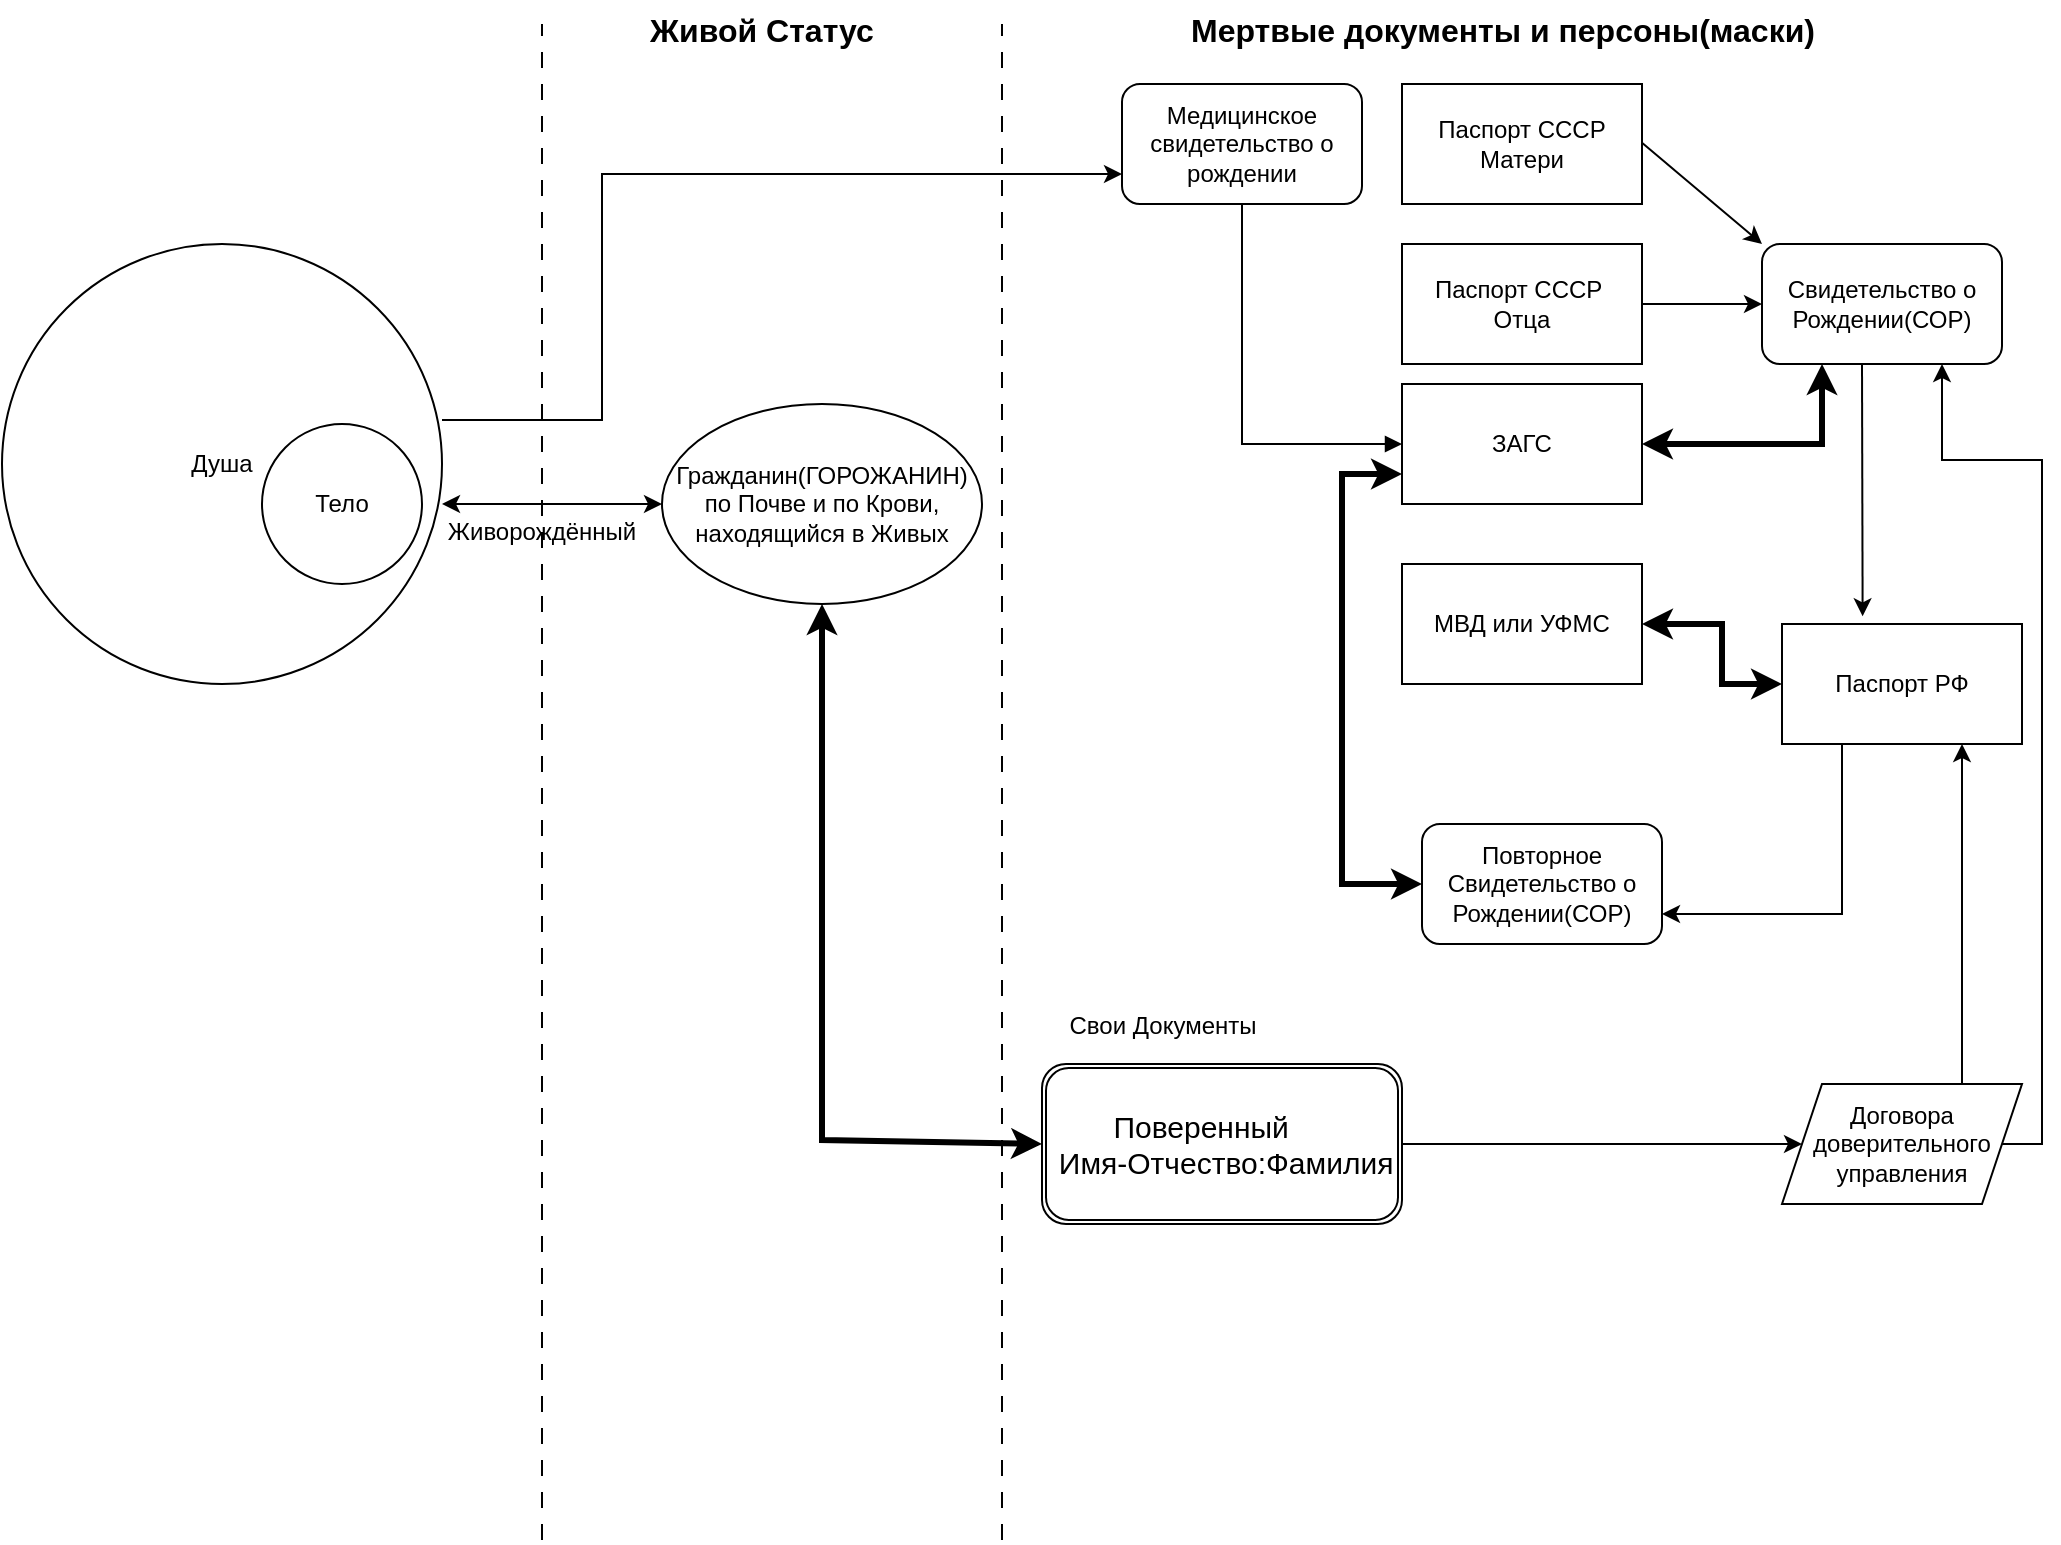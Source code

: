<mxfile version="21.2.9" type="github">
  <diagram name="Страница 1" id="bMrQ0MzoH_sZkKh2n9hR">
    <mxGraphModel dx="994" dy="541" grid="1" gridSize="10" guides="1" tooltips="1" connect="1" arrows="1" fold="1" page="1" pageScale="1" pageWidth="1169" pageHeight="827" math="0" shadow="0">
      <root>
        <mxCell id="0" />
        <mxCell id="1" parent="0" />
        <mxCell id="cwWUCkyU1rJAub2ugfKa-1" value="Душа" style="ellipse;whiteSpace=wrap;html=1;aspect=fixed;" parent="1" vertex="1">
          <mxGeometry x="60" y="152" width="220" height="220" as="geometry" />
        </mxCell>
        <mxCell id="cwWUCkyU1rJAub2ugfKa-5" value="Тело" style="ellipse;whiteSpace=wrap;html=1;aspect=fixed;align=center;verticalAlign=middle;labelBackgroundColor=default;labelBorderColor=none;" parent="1" vertex="1">
          <mxGeometry x="190" y="242" width="80" height="80" as="geometry" />
        </mxCell>
        <mxCell id="cwWUCkyU1rJAub2ugfKa-6" value="" style="endArrow=none;html=1;rounded=0;dashed=1;dashPattern=8 8;" parent="1" edge="1">
          <mxGeometry width="50" height="50" relative="1" as="geometry">
            <mxPoint x="330" y="800" as="sourcePoint" />
            <mxPoint x="330" y="42" as="targetPoint" />
          </mxGeometry>
        </mxCell>
        <mxCell id="cwWUCkyU1rJAub2ugfKa-7" value="" style="endArrow=classic;startArrow=classic;html=1;rounded=0;entryX=0;entryY=0.5;entryDx=0;entryDy=0;" parent="1" target="cwWUCkyU1rJAub2ugfKa-13" edge="1">
          <mxGeometry width="50" height="50" relative="1" as="geometry">
            <mxPoint x="280" y="282" as="sourcePoint" />
            <mxPoint x="400" y="282" as="targetPoint" />
          </mxGeometry>
        </mxCell>
        <mxCell id="cwWUCkyU1rJAub2ugfKa-10" value="Живорождённый" style="text;html=1;strokeColor=none;fillColor=none;align=center;verticalAlign=middle;whiteSpace=wrap;rounded=0;" parent="1" vertex="1">
          <mxGeometry x="300" y="281" width="60" height="30" as="geometry" />
        </mxCell>
        <mxCell id="cwWUCkyU1rJAub2ugfKa-13" value="Гражданин(ГОРОЖАНИН) по Почве и по Крови, находящийся в Живых" style="ellipse;whiteSpace=wrap;html=1;" parent="1" vertex="1">
          <mxGeometry x="390" y="232" width="160" height="100" as="geometry" />
        </mxCell>
        <mxCell id="cwWUCkyU1rJAub2ugfKa-14" value="" style="endArrow=none;html=1;rounded=0;dashed=1;dashPattern=8 8;" parent="1" edge="1">
          <mxGeometry width="50" height="50" relative="1" as="geometry">
            <mxPoint x="560" y="800" as="sourcePoint" />
            <mxPoint x="560" y="42" as="targetPoint" />
          </mxGeometry>
        </mxCell>
        <mxCell id="cwWUCkyU1rJAub2ugfKa-16" value="Паспорт РФ" style="rounded=0;whiteSpace=wrap;html=1;" parent="1" vertex="1">
          <mxGeometry x="950" y="342" width="120" height="60" as="geometry" />
        </mxCell>
        <mxCell id="cwWUCkyU1rJAub2ugfKa-17" value="Свидетельство о Рождении(СОР)" style="rounded=1;whiteSpace=wrap;html=1;" parent="1" vertex="1">
          <mxGeometry x="940" y="152" width="120" height="60" as="geometry" />
        </mxCell>
        <mxCell id="cwWUCkyU1rJAub2ugfKa-18" value="Паспорт СССР Матери" style="rounded=0;whiteSpace=wrap;html=1;" parent="1" vertex="1">
          <mxGeometry x="760" y="72" width="120" height="60" as="geometry" />
        </mxCell>
        <mxCell id="cwWUCkyU1rJAub2ugfKa-19" value="Паспорт СССР&amp;nbsp; Отца" style="rounded=0;whiteSpace=wrap;html=1;" parent="1" vertex="1">
          <mxGeometry x="760" y="152" width="120" height="60" as="geometry" />
        </mxCell>
        <mxCell id="cwWUCkyU1rJAub2ugfKa-20" value="ЗАГС" style="rounded=0;whiteSpace=wrap;html=1;" parent="1" vertex="1">
          <mxGeometry x="760" y="222" width="120" height="60" as="geometry" />
        </mxCell>
        <mxCell id="cwWUCkyU1rJAub2ugfKa-21" value="" style="endArrow=classic;startArrow=none;html=1;rounded=0;entryX=0;entryY=0;entryDx=0;entryDy=0;startFill=0;" parent="1" target="cwWUCkyU1rJAub2ugfKa-17" edge="1">
          <mxGeometry width="50" height="50" relative="1" as="geometry">
            <mxPoint x="880" y="101.37" as="sourcePoint" />
            <mxPoint x="990" y="101.37" as="targetPoint" />
          </mxGeometry>
        </mxCell>
        <mxCell id="cwWUCkyU1rJAub2ugfKa-22" value="" style="endArrow=classic;startArrow=classic;html=1;rounded=0;entryX=0.25;entryY=1;entryDx=0;entryDy=0;exitX=1;exitY=0.5;exitDx=0;exitDy=0;strokeWidth=3;" parent="1" source="cwWUCkyU1rJAub2ugfKa-20" target="cwWUCkyU1rJAub2ugfKa-17" edge="1">
          <mxGeometry width="50" height="50" relative="1" as="geometry">
            <mxPoint x="890" y="111.37" as="sourcePoint" />
            <mxPoint x="950" y="162" as="targetPoint" />
            <Array as="points">
              <mxPoint x="970" y="252" />
            </Array>
          </mxGeometry>
        </mxCell>
        <mxCell id="cwWUCkyU1rJAub2ugfKa-23" value="" style="endArrow=classic;startArrow=none;html=1;rounded=0;entryX=0;entryY=0.5;entryDx=0;entryDy=0;exitX=1;exitY=0.5;exitDx=0;exitDy=0;startFill=0;" parent="1" source="cwWUCkyU1rJAub2ugfKa-19" target="cwWUCkyU1rJAub2ugfKa-17" edge="1">
          <mxGeometry width="50" height="50" relative="1" as="geometry">
            <mxPoint x="900" y="121.37" as="sourcePoint" />
            <mxPoint x="960" y="172" as="targetPoint" />
          </mxGeometry>
        </mxCell>
        <mxCell id="cwWUCkyU1rJAub2ugfKa-24" value="" style="endArrow=classic;startArrow=none;html=1;rounded=0;entryX=0.336;entryY=-0.064;entryDx=0;entryDy=0;startFill=0;entryPerimeter=0;" parent="1" target="cwWUCkyU1rJAub2ugfKa-16" edge="1">
          <mxGeometry width="50" height="50" relative="1" as="geometry">
            <mxPoint x="990" y="212" as="sourcePoint" />
            <mxPoint x="1050" y="262.63" as="targetPoint" />
          </mxGeometry>
        </mxCell>
        <mxCell id="cwWUCkyU1rJAub2ugfKa-25" value="Повторное Свидетельство о Рождении(СОР)" style="rounded=1;whiteSpace=wrap;html=1;" parent="1" vertex="1">
          <mxGeometry x="770" y="442" width="120" height="60" as="geometry" />
        </mxCell>
        <mxCell id="cwWUCkyU1rJAub2ugfKa-26" value="" style="endArrow=classic;startArrow=none;html=1;rounded=0;startFill=0;exitX=0.25;exitY=1;exitDx=0;exitDy=0;entryX=1;entryY=0.75;entryDx=0;entryDy=0;" parent="1" source="cwWUCkyU1rJAub2ugfKa-16" target="cwWUCkyU1rJAub2ugfKa-25" edge="1">
          <mxGeometry width="50" height="50" relative="1" as="geometry">
            <mxPoint x="1000" y="222" as="sourcePoint" />
            <mxPoint x="920" y="550" as="targetPoint" />
            <Array as="points">
              <mxPoint x="980" y="487" />
            </Array>
          </mxGeometry>
        </mxCell>
        <mxCell id="cwWUCkyU1rJAub2ugfKa-27" value="" style="endArrow=classic;startArrow=classic;html=1;rounded=0;strokeWidth=3;exitX=0;exitY=0.5;exitDx=0;exitDy=0;entryX=0;entryY=0.75;entryDx=0;entryDy=0;" parent="1" source="cwWUCkyU1rJAub2ugfKa-25" target="cwWUCkyU1rJAub2ugfKa-20" edge="1">
          <mxGeometry width="50" height="50" relative="1" as="geometry">
            <mxPoint x="833" y="442" as="sourcePoint" />
            <mxPoint x="720" y="262" as="targetPoint" />
            <Array as="points">
              <mxPoint x="730" y="472" />
              <mxPoint x="730" y="267" />
            </Array>
          </mxGeometry>
        </mxCell>
        <mxCell id="cwWUCkyU1rJAub2ugfKa-29" value="Медицинское свидетельство о рождении" style="rounded=1;whiteSpace=wrap;html=1;" parent="1" vertex="1">
          <mxGeometry x="620" y="72" width="120" height="60" as="geometry" />
        </mxCell>
        <mxCell id="cwWUCkyU1rJAub2ugfKa-30" value="" style="endArrow=classic;html=1;rounded=0;entryX=0;entryY=0.75;entryDx=0;entryDy=0;" parent="1" target="cwWUCkyU1rJAub2ugfKa-29" edge="1">
          <mxGeometry width="50" height="50" relative="1" as="geometry">
            <mxPoint x="280" y="240" as="sourcePoint" />
            <mxPoint x="550" y="252" as="targetPoint" />
            <Array as="points">
              <mxPoint x="360" y="240" />
              <mxPoint x="360" y="117" />
            </Array>
          </mxGeometry>
        </mxCell>
        <mxCell id="cwWUCkyU1rJAub2ugfKa-31" value="Живой Статус" style="text;html=1;strokeColor=none;fillColor=none;align=center;verticalAlign=middle;whiteSpace=wrap;rounded=0;fontSize=16;fontStyle=1" parent="1" vertex="1">
          <mxGeometry x="360" y="30" width="160" height="30" as="geometry" />
        </mxCell>
        <mxCell id="cwWUCkyU1rJAub2ugfKa-32" value="Мертвые документы и персоны(маски)" style="text;html=1;align=center;verticalAlign=middle;resizable=0;points=[];autosize=1;strokeColor=none;fillColor=none;fontSize=16;fontStyle=1" parent="1" vertex="1">
          <mxGeometry x="640" y="30" width="340" height="30" as="geometry" />
        </mxCell>
        <mxCell id="cwWUCkyU1rJAub2ugfKa-33" value="" style="endArrow=none;startArrow=block;html=1;rounded=0;entryX=0.5;entryY=1;entryDx=0;entryDy=0;exitX=0;exitY=0.5;exitDx=0;exitDy=0;startFill=1;endFill=0;" parent="1" source="cwWUCkyU1rJAub2ugfKa-20" target="cwWUCkyU1rJAub2ugfKa-29" edge="1">
          <mxGeometry width="50" height="50" relative="1" as="geometry">
            <mxPoint x="560" y="312" as="sourcePoint" />
            <mxPoint x="610" y="262" as="targetPoint" />
            <Array as="points">
              <mxPoint x="680" y="252" />
            </Array>
          </mxGeometry>
        </mxCell>
        <mxCell id="cwWUCkyU1rJAub2ugfKa-34" value="&lt;font style=&quot;font-size: 15px;&quot;&gt;Поверенный&amp;nbsp; &amp;nbsp; &amp;nbsp;&lt;br&gt;&amp;nbsp;Имя-Отчество:Фамилия&lt;/font&gt;" style="shape=ext;double=1;rounded=1;whiteSpace=wrap;html=1;" parent="1" vertex="1">
          <mxGeometry x="580" y="562" width="180" height="80" as="geometry" />
        </mxCell>
        <mxCell id="cwWUCkyU1rJAub2ugfKa-38" value="МВД или УФМС" style="whiteSpace=wrap;html=1;" parent="1" vertex="1">
          <mxGeometry x="760" y="312" width="120" height="60" as="geometry" />
        </mxCell>
        <mxCell id="cwWUCkyU1rJAub2ugfKa-39" value="" style="endArrow=classic;startArrow=classic;html=1;rounded=0;entryX=0;entryY=0.5;entryDx=0;entryDy=0;startFill=1;exitX=1;exitY=0.5;exitDx=0;exitDy=0;strokeWidth=3;" parent="1" source="cwWUCkyU1rJAub2ugfKa-38" target="cwWUCkyU1rJAub2ugfKa-16" edge="1">
          <mxGeometry width="50" height="50" relative="1" as="geometry">
            <mxPoint x="1000" y="222" as="sourcePoint" />
            <mxPoint x="1000" y="348" as="targetPoint" />
            <Array as="points">
              <mxPoint x="920" y="342" />
              <mxPoint x="920" y="372" />
            </Array>
          </mxGeometry>
        </mxCell>
        <mxCell id="cwWUCkyU1rJAub2ugfKa-41" value="Свои Документы" style="text;html=1;align=center;verticalAlign=middle;resizable=0;points=[];autosize=1;strokeColor=none;fillColor=none;" parent="1" vertex="1">
          <mxGeometry x="580" y="528" width="120" height="30" as="geometry" />
        </mxCell>
        <mxCell id="cwWUCkyU1rJAub2ugfKa-42" value="" style="endArrow=classic;startArrow=classic;html=1;rounded=0;entryX=0.5;entryY=1;entryDx=0;entryDy=0;exitX=0;exitY=0.5;exitDx=0;exitDy=0;strokeWidth=3;" parent="1" source="cwWUCkyU1rJAub2ugfKa-34" target="cwWUCkyU1rJAub2ugfKa-13" edge="1">
          <mxGeometry width="50" height="50" relative="1" as="geometry">
            <mxPoint x="660" y="400" as="sourcePoint" />
            <mxPoint x="710" y="350" as="targetPoint" />
            <Array as="points">
              <mxPoint x="470" y="600" />
            </Array>
          </mxGeometry>
        </mxCell>
        <mxCell id="qbwBsumYyXjReLwwbSJ_-1" style="edgeStyle=orthogonalEdgeStyle;rounded=0;orthogonalLoop=1;jettySize=auto;html=1;entryX=0.75;entryY=1;entryDx=0;entryDy=0;" edge="1" parent="1" source="cwWUCkyU1rJAub2ugfKa-46" target="cwWUCkyU1rJAub2ugfKa-17">
          <mxGeometry relative="1" as="geometry">
            <Array as="points">
              <mxPoint x="1080" y="602" />
              <mxPoint x="1080" y="260" />
              <mxPoint x="1030" y="260" />
            </Array>
          </mxGeometry>
        </mxCell>
        <mxCell id="cwWUCkyU1rJAub2ugfKa-46" value="Договора доверительного управления" style="shape=parallelogram;perimeter=parallelogramPerimeter;whiteSpace=wrap;html=1;fixedSize=1;" parent="1" vertex="1">
          <mxGeometry x="950" y="572" width="120" height="60" as="geometry" />
        </mxCell>
        <mxCell id="cwWUCkyU1rJAub2ugfKa-47" value="" style="endArrow=classic;html=1;rounded=0;entryX=0;entryY=0.5;entryDx=0;entryDy=0;exitX=1;exitY=0.5;exitDx=0;exitDy=0;" parent="1" source="cwWUCkyU1rJAub2ugfKa-34" target="cwWUCkyU1rJAub2ugfKa-46" edge="1">
          <mxGeometry width="50" height="50" relative="1" as="geometry">
            <mxPoint x="660" y="350" as="sourcePoint" />
            <mxPoint x="710" y="300" as="targetPoint" />
          </mxGeometry>
        </mxCell>
        <mxCell id="cwWUCkyU1rJAub2ugfKa-48" value="" style="endArrow=classic;html=1;rounded=0;exitX=0.75;exitY=0;exitDx=0;exitDy=0;entryX=0.75;entryY=1;entryDx=0;entryDy=0;" parent="1" source="cwWUCkyU1rJAub2ugfKa-46" target="cwWUCkyU1rJAub2ugfKa-16" edge="1">
          <mxGeometry width="50" height="50" relative="1" as="geometry">
            <mxPoint x="980" y="560" as="sourcePoint" />
            <mxPoint x="1040" y="410" as="targetPoint" />
          </mxGeometry>
        </mxCell>
      </root>
    </mxGraphModel>
  </diagram>
</mxfile>
